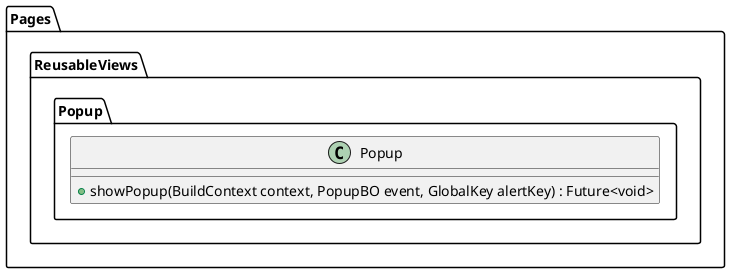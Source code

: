 @startuml Popup-Class-Diagram
package Pages{
    package ReusableViews{
        package Popup{
            class Popup{
                + showPopup(BuildContext context, PopupBO event, GlobalKey alertKey) : Future<void>
            }
        }
    }
}
 
newpage 

package Pages{
    package ReusableViews{
        package Popup{
            class Popup{
                + showPopup(BuildContext context, PopupBO event, GlobalKey alertKey) : Future<void>
            }
        }
    }
  package HomeScreen{
    class HomeScreenView{
     
    }
  }
}

 Pages.ReusableViews.Popup.Popup <-- Pages.HomeScreen.HomeScreenView

@enduml